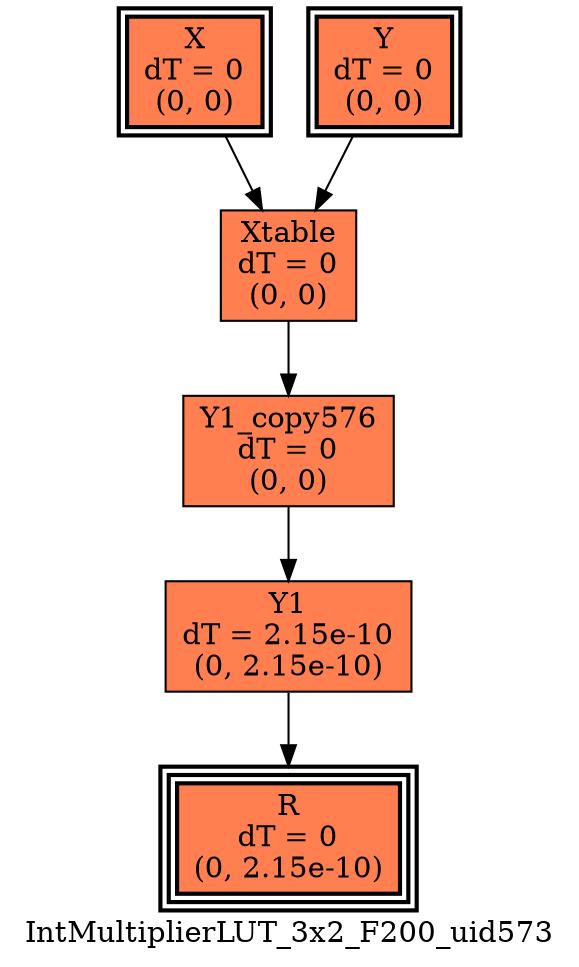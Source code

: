 digraph IntMultiplierLUT_3x2_F200_uid573
{
	//graph drawing options
	label=IntMultiplierLUT_3x2_F200_uid573;
	labelloc=bottom;
	labeljust=right;
	ratio=auto;
	nodesep=0.25;
	ranksep=0.5;

	//input/output signals of operator IntMultiplierLUT_3x2_F200_uid573
	X__IntMultiplierLUT_3x2_F200_uid573 [ label="X\ndT = 0\n(0, 0)", shape=box, color=black, style="bold, filled", fillcolor=coral, peripheries=2 ];
	Y__IntMultiplierLUT_3x2_F200_uid573 [ label="Y\ndT = 0\n(0, 0)", shape=box, color=black, style="bold, filled", fillcolor=coral, peripheries=2 ];
	R__IntMultiplierLUT_3x2_F200_uid573 [ label="R\ndT = 0\n(0, 2.15e-10)", shape=box, color=black, style="bold, filled", fillcolor=coral, peripheries=3 ];
	{rank=same X__IntMultiplierLUT_3x2_F200_uid573, Y__IntMultiplierLUT_3x2_F200_uid573};
	{rank=same R__IntMultiplierLUT_3x2_F200_uid573};
	//internal signals of operator IntMultiplierLUT_3x2_F200_uid573
	Xtable__IntMultiplierLUT_3x2_F200_uid573 [ label="Xtable\ndT = 0\n(0, 0)", shape=box, color=black, style=filled, fillcolor=coral, peripheries=1 ];
	Y1__IntMultiplierLUT_3x2_F200_uid573 [ label="Y1\ndT = 2.15e-10\n(0, 2.15e-10)", shape=box, color=black, style=filled, fillcolor=coral, peripheries=1 ];
	Y1_copy576__IntMultiplierLUT_3x2_F200_uid573 [ label="Y1_copy576\ndT = 0\n(0, 0)", shape=box, color=black, style=filled, fillcolor=coral, peripheries=1 ];

	//subcomponents of operator IntMultiplierLUT_3x2_F200_uid573

	//input and internal signal connections of operator IntMultiplierLUT_3x2_F200_uid573
	X__IntMultiplierLUT_3x2_F200_uid573 -> Xtable__IntMultiplierLUT_3x2_F200_uid573 [ arrowhead=normal, arrowsize=1.0, arrowtail=normal, color=black, dir=forward  ];
	Y__IntMultiplierLUT_3x2_F200_uid573 -> Xtable__IntMultiplierLUT_3x2_F200_uid573 [ arrowhead=normal, arrowsize=1.0, arrowtail=normal, color=black, dir=forward  ];
	Xtable__IntMultiplierLUT_3x2_F200_uid573 -> Y1_copy576__IntMultiplierLUT_3x2_F200_uid573 [ arrowhead=normal, arrowsize=1.0, arrowtail=normal, color=black, dir=forward  ];
	Y1__IntMultiplierLUT_3x2_F200_uid573 -> R__IntMultiplierLUT_3x2_F200_uid573 [ arrowhead=normal, arrowsize=1.0, arrowtail=normal, color=black, dir=forward  ];
	Y1_copy576__IntMultiplierLUT_3x2_F200_uid573 -> Y1__IntMultiplierLUT_3x2_F200_uid573 [ arrowhead=normal, arrowsize=1.0, arrowtail=normal, color=black, dir=forward  ];
}

